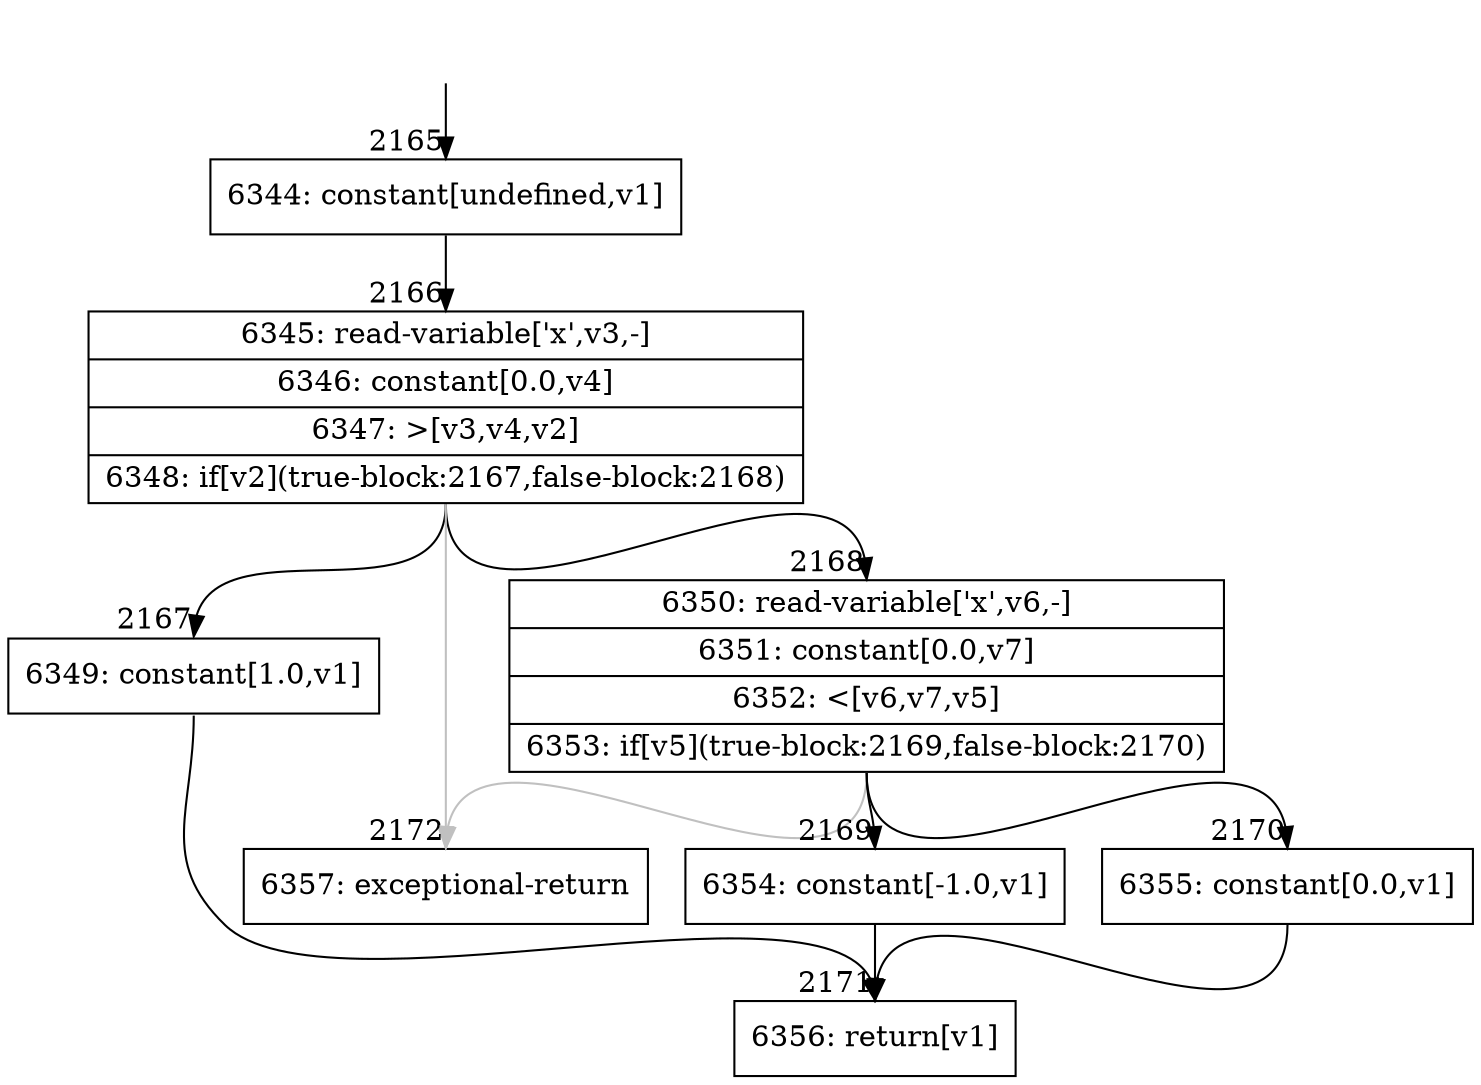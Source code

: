 digraph {
rankdir="TD"
BB_entry206[shape=none,label=""];
BB_entry206 -> BB2165 [tailport=s, headport=n, headlabel="    2165"]
BB2165 [shape=record label="{6344: constant[undefined,v1]}" ] 
BB2165 -> BB2166 [tailport=s, headport=n, headlabel="      2166"]
BB2166 [shape=record label="{6345: read-variable['x',v3,-]|6346: constant[0.0,v4]|6347: \>[v3,v4,v2]|6348: if[v2](true-block:2167,false-block:2168)}" ] 
BB2166 -> BB2167 [tailport=s, headport=n, headlabel="      2167"]
BB2166 -> BB2168 [tailport=s, headport=n, headlabel="      2168"]
BB2166 -> BB2172 [tailport=s, headport=n, color=gray, headlabel="      2172"]
BB2167 [shape=record label="{6349: constant[1.0,v1]}" ] 
BB2167 -> BB2171 [tailport=s, headport=n, headlabel="      2171"]
BB2168 [shape=record label="{6350: read-variable['x',v6,-]|6351: constant[0.0,v7]|6352: \<[v6,v7,v5]|6353: if[v5](true-block:2169,false-block:2170)}" ] 
BB2168 -> BB2169 [tailport=s, headport=n, headlabel="      2169"]
BB2168 -> BB2170 [tailport=s, headport=n, headlabel="      2170"]
BB2168 -> BB2172 [tailport=s, headport=n, color=gray]
BB2169 [shape=record label="{6354: constant[-1.0,v1]}" ] 
BB2169 -> BB2171 [tailport=s, headport=n]
BB2170 [shape=record label="{6355: constant[0.0,v1]}" ] 
BB2170 -> BB2171 [tailport=s, headport=n]
BB2171 [shape=record label="{6356: return[v1]}" ] 
BB2172 [shape=record label="{6357: exceptional-return}" ] 
//#$~ 1263
}
